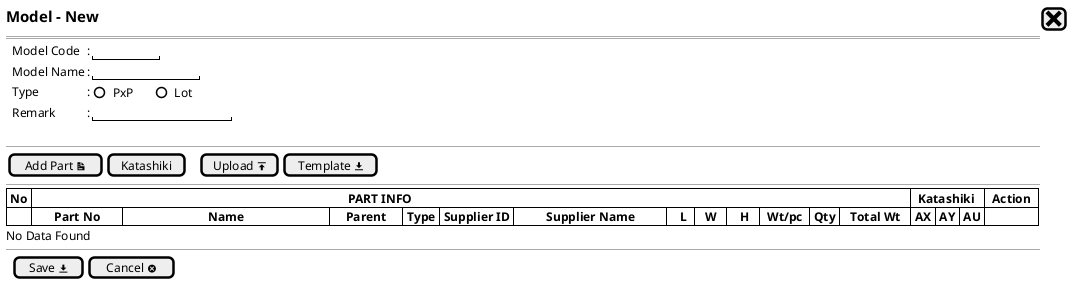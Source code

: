 @startsalt
{
  <size:15><b>Model - New |[<size:25><&x>]|*
  ==
  
  {   
    .|Model Code |: |"        "|*
    .|Model Name |: |"             "| *
    .|Type       |: { ()PxP      |   ()Lot  }*
    .|Remark     |: |"                 "|*
  }
  .
--
  {
    [Add Part <&document>]|[Katashiki]|.|.|[Upload <&data-transfer-upload>]| [Template <&data-transfer-download>]|
  }
  --
  {#
    | <b>No |                                                                                                     <b>PART INFO                                                                                                                                  |*|*|*|*|*|*|*|*|*|*|*|<b>  Katashiki  |*|*     |  <b>Action  |*|*
    |.     |       <b>Part No       |                           <b>Name                           |     <b>Parent     | <b>Type | <b>Supplier ID |          <b>Supplier Name          |    <b>L  |   <b>W   |    <b>H   |  <b>Wt/pc  | <b>Qty |<b>   Total Wt                         | <b>AX | <b>AY | <b>AU |.|*|*
  }
  No Data Found
  --
  {
  .|[ Save <&data-transfer-download>] |  [Cancel <&circle-x> ]|*
  }
}

  @endsalt